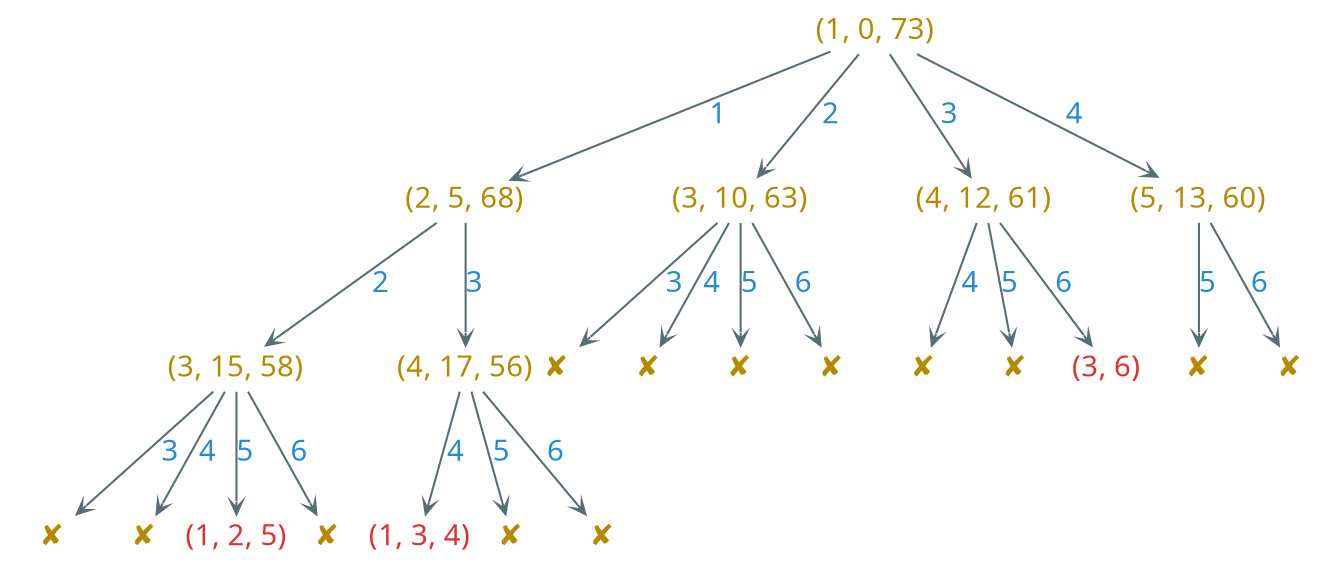 digraph g {
    bgcolor=transparent
    rankdir=TB
    graph [nodesep=0.01, ranksep=0.6]
    node [shape=plaintext, color="#586e75", fixedsize=true, width=0.6, height=0.3, fontcolor="#b58900", fontsize=14, fontname="LXGWWenKai"]
    edge [arrowhead=vee, color="#586e75", fontcolor="#268bd2", fontsize=14, fontname="LXGWWenKai", arrowsize=0.6]

    "(1, 0, 73)" -> "(2, 5, 68)" [label=1]
    "(2, 5, 68)" -> "(3, 15, 58)" [label=2]

    n1 [label=✘]
    n2 [label=✘]
    
    "(3, 15, 58)" -> n1 [label=3]
    "(3, 15, 58)" -> n2 [label=4]

    node [fontcolor="#dc322f"]

    "(3, 15, 58)" -> "(1, 2, 5)" [label=5]

    node [fontcolor="#b58900"]

    n3 [label=✘]

    "(3, 15, 58)" -> n3 [label=6]

    "(2, 5, 68)" -> "(4, 17, 56)" [label=3]

    node [fontcolor="#dc322f"]

    "(4, 17, 56)" -> "(1, 3, 4)" [label=4]

    node [fontcolor="#b58900"]

    n4 [label=✘]
    n5 [label=✘]

    "(4, 17, 56)" -> n4 [label=5]
    "(4, 17, 56)" -> n5 [label=6]

    "(1, 0, 73)" -> "(3, 10, 63)" [label=2]

    n6 [label=✘]
    n7 [label=✘]
    n8 [label=✘]
    n9 [label=✘]

    "(3, 10, 63)" -> n6 [label=3]
    "(3, 10, 63)" -> n7 [label=4]
    "(3, 10, 63)" -> n8 [label=5]
    "(3, 10, 63)" -> n9 [label=6]

    "(1, 0, 73)" -> "(4, 12, 61)" [label=3]

    n10 [label=✘]
    n11 [label=✘]

    "(4, 12, 61)" -> n10 [label=4]
    "(4, 12, 61)" -> n11 [label=5]

    node [fontcolor="#dc322f"]

    "(4, 12, 61)" -> "(3, 6)" [label=6]

    node [fontcolor="#b58900"]

    "(1, 0, 73)" -> "(5, 13, 60)" [label=4]

    n12 [label=✘]
    n13 [label=✘]

    "(5, 13, 60)" -> n12 [label=5]
    "(5, 13, 60)" -> n13 [label=6]
}